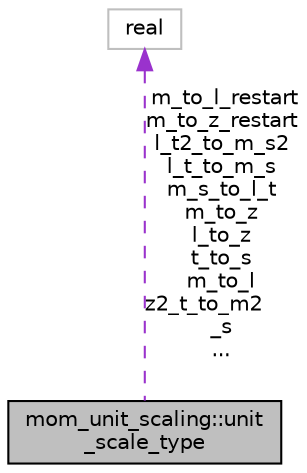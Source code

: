digraph "mom_unit_scaling::unit_scale_type"
{
 // INTERACTIVE_SVG=YES
 // LATEX_PDF_SIZE
  edge [fontname="Helvetica",fontsize="10",labelfontname="Helvetica",labelfontsize="10"];
  node [fontname="Helvetica",fontsize="10",shape=record];
  Node1 [label="mom_unit_scaling::unit\l_scale_type",height=0.2,width=0.4,color="black", fillcolor="grey75", style="filled", fontcolor="black",tooltip="Describes various unit conversion factors."];
  Node2 -> Node1 [dir="back",color="darkorchid3",fontsize="10",style="dashed",label=" m_to_l_restart\nm_to_z_restart\nl_t2_to_m_s2\nl_t_to_m_s\nm_s_to_l_t\nm_to_z\nl_to_z\nt_to_s\nm_to_l\nz2_t_to_m2\l_s\n..." ,fontname="Helvetica"];
  Node2 [label="real",height=0.2,width=0.4,color="grey75", fillcolor="white", style="filled",tooltip=" "];
}

